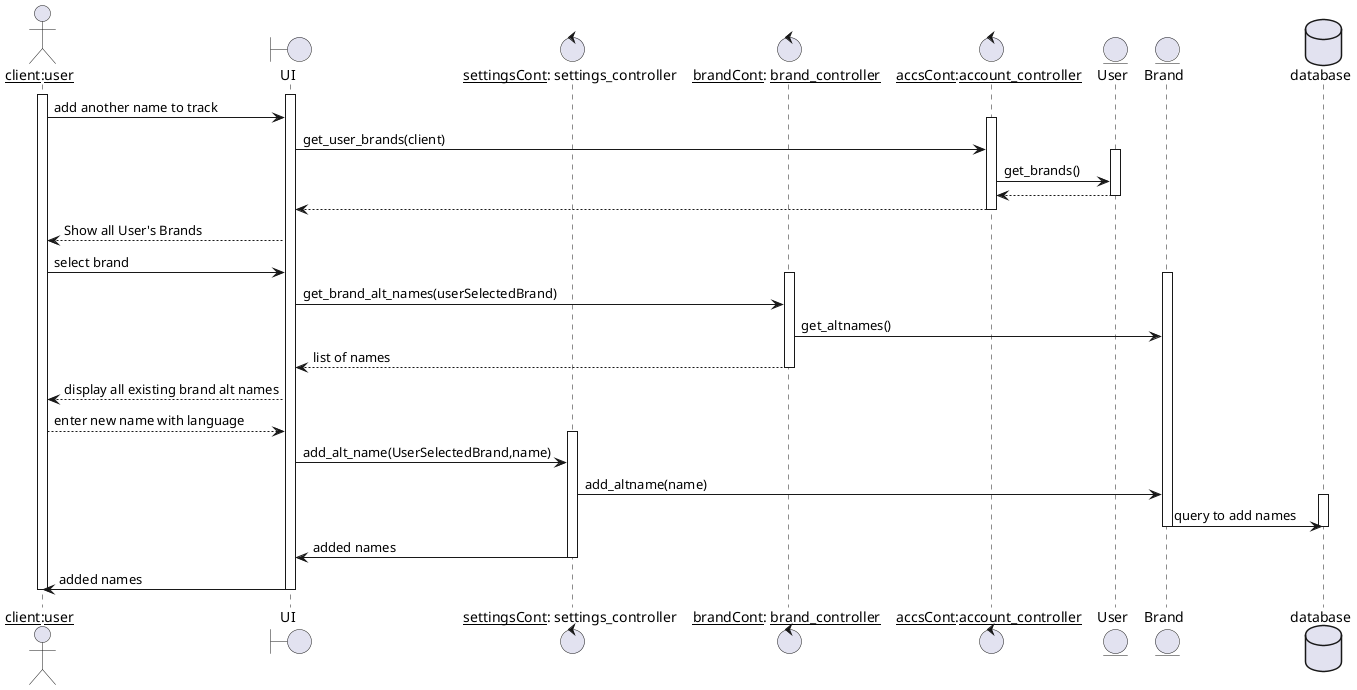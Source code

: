 @startuml

actor "__client__:__user__" as client
boundary UI
control "__settingsCont__: settings_controller" as SC
control "__brandCont__: __brand_controller__" as BC

control "__accsCont__:__account_controller__" as AC
entity User
entity Brand
database database

activate client 
activate UI
client -> UI: add another name to track
activate AC
UI -> AC: get_user_brands(client)
activate User
AC -> User: get_brands()
User --> AC:
deactivate User
AC --> UI:
deactivate AC
UI --> client: Show all User's Brands
UI <- client: select brand
activate BC
activate Brand

UI -> BC : get_brand_alt_names(userSelectedBrand)
BC -> Brand: get_altnames()
BC --> UI: list of names
deactivate BC
UI --> client : display all existing brand alt names
UI <-- client: enter new name with language
activate SC
UI -> SC: add_alt_name(UserSelectedBrand,name)
SC -> Brand: add_altname(name)
activate database
Brand -> database : query to add names
deactivate database
deactivate Brand
SC -> UI : added names
deactivate SC
UI -> client: added names
deactivate client 
deactivate UI


@enduml